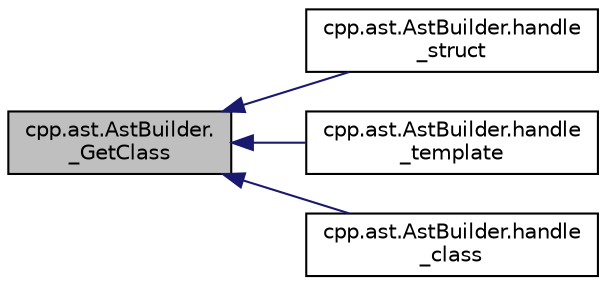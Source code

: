 digraph "cpp.ast.AstBuilder._GetClass"
{
  edge [fontname="Helvetica",fontsize="10",labelfontname="Helvetica",labelfontsize="10"];
  node [fontname="Helvetica",fontsize="10",shape=record];
  rankdir="LR";
  Node81 [label="cpp.ast.AstBuilder.\l_GetClass",height=0.2,width=0.4,color="black", fillcolor="grey75", style="filled", fontcolor="black"];
  Node81 -> Node82 [dir="back",color="midnightblue",fontsize="10",style="solid",fontname="Helvetica"];
  Node82 [label="cpp.ast.AstBuilder.handle\l_struct",height=0.2,width=0.4,color="black", fillcolor="white", style="filled",URL="$d9/dc3/classcpp_1_1ast_1_1_ast_builder.html#aadfad5b8d50962c04504e806dc0f5b6c"];
  Node81 -> Node83 [dir="back",color="midnightblue",fontsize="10",style="solid",fontname="Helvetica"];
  Node83 [label="cpp.ast.AstBuilder.handle\l_template",height=0.2,width=0.4,color="black", fillcolor="white", style="filled",URL="$d9/dc3/classcpp_1_1ast_1_1_ast_builder.html#a0f4d74520697ec05eb6b549daada5a5d"];
  Node81 -> Node84 [dir="back",color="midnightblue",fontsize="10",style="solid",fontname="Helvetica"];
  Node84 [label="cpp.ast.AstBuilder.handle\l_class",height=0.2,width=0.4,color="black", fillcolor="white", style="filled",URL="$d9/dc3/classcpp_1_1ast_1_1_ast_builder.html#a93bd39632593bec36972355b7e1893e0"];
}
